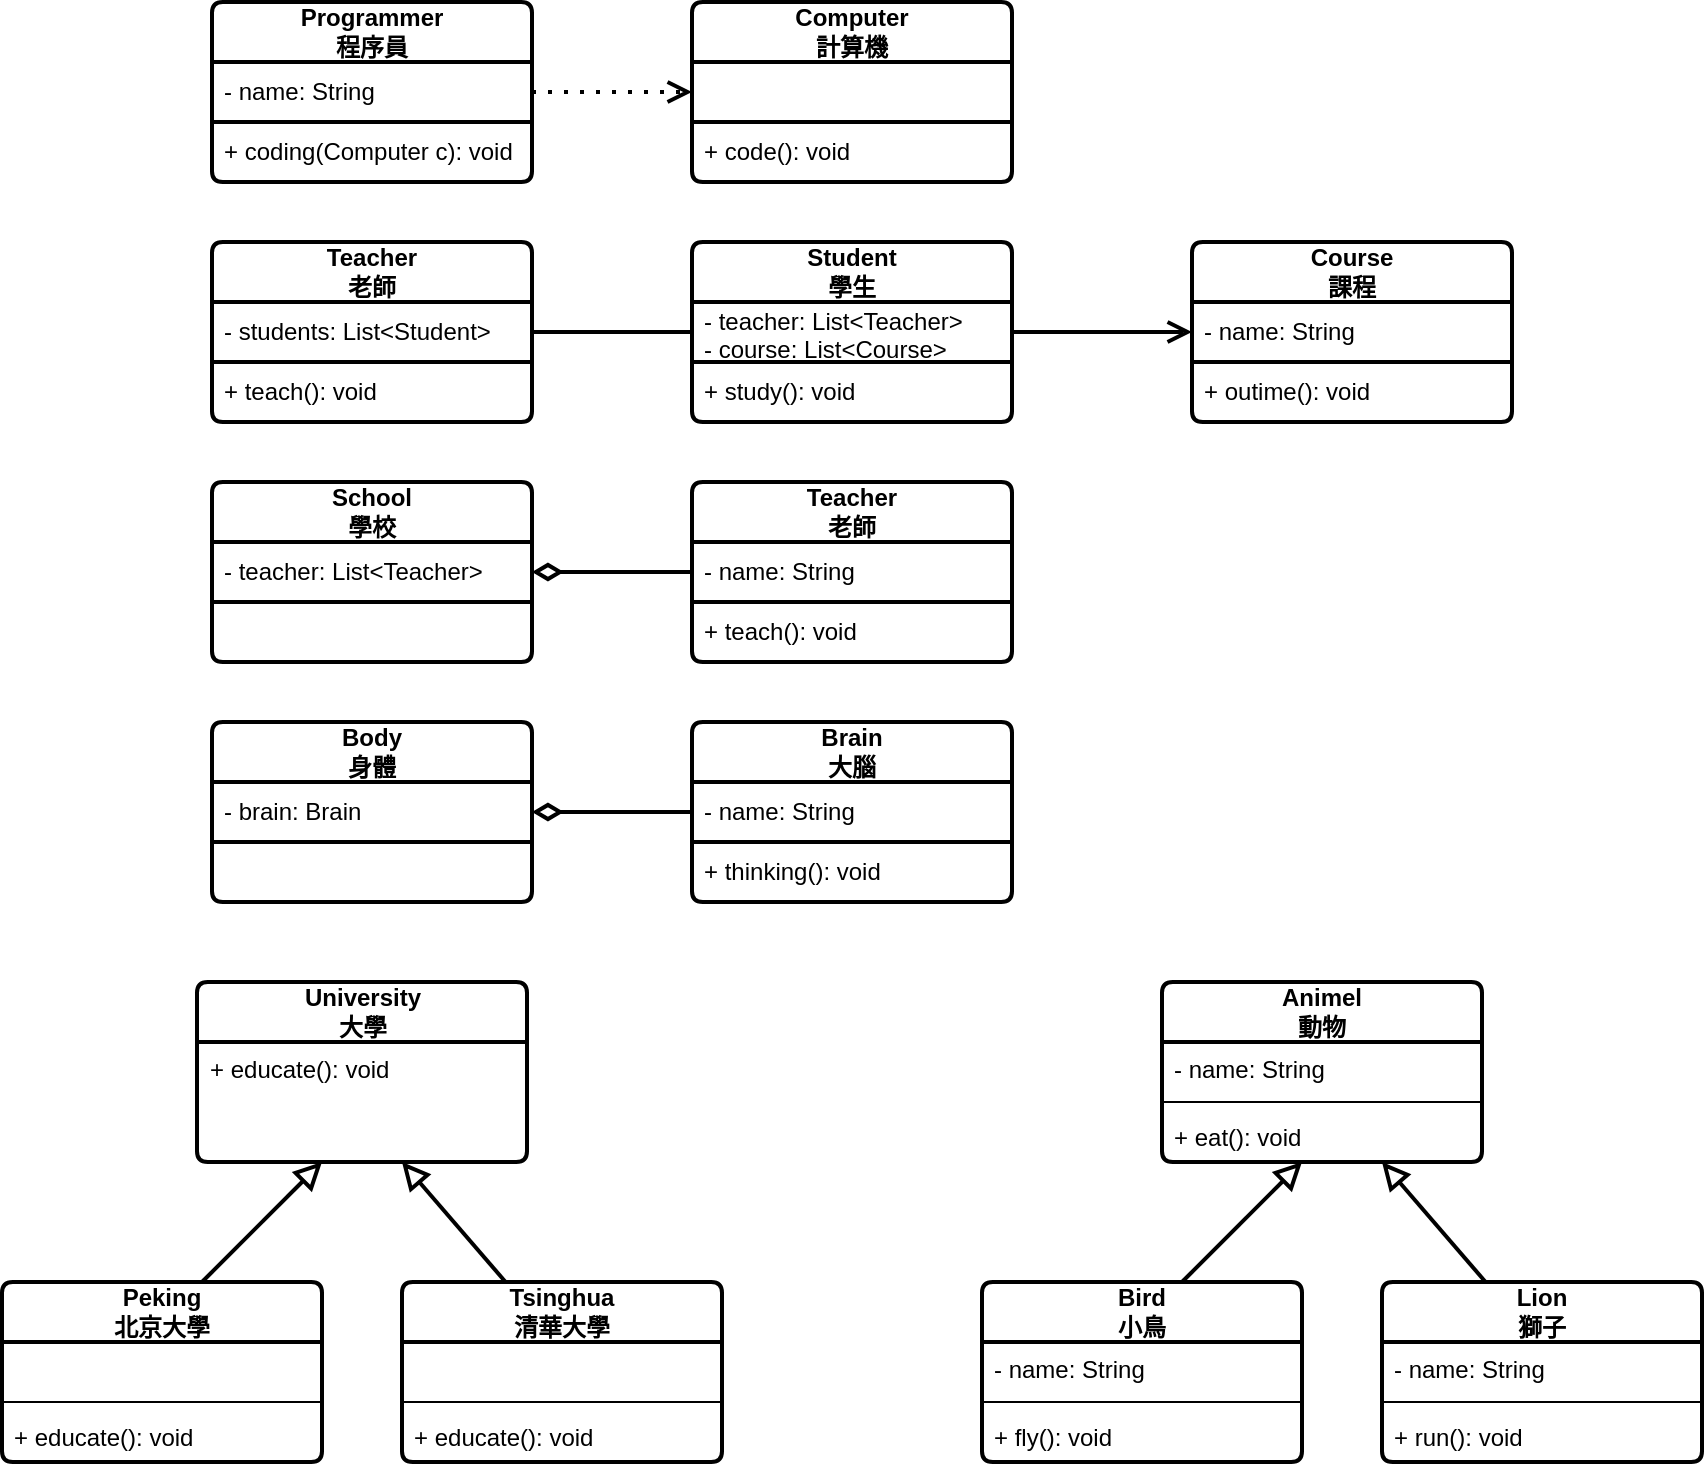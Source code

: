 <mxfile version="22.0.8" type="google">
  <diagram name="第 1 页" id="l3x_ICprN9FgnoriddL1">
    <mxGraphModel grid="1" page="1" gridSize="10" guides="1" tooltips="1" connect="1" arrows="1" fold="1" pageScale="1" pageWidth="827" pageHeight="1169" math="0" shadow="0">
      <root>
        <mxCell id="0" />
        <mxCell id="1" parent="0" />
        <mxCell id="UNrqScu05ABRS7h5AOqg-16" value="&lt;b&gt;Programmer&lt;br&gt;程序員&lt;/b&gt;" style="swimlane;fontStyle=0;childLayout=stackLayout;horizontal=1;startSize=30;horizontalStack=0;resizeParent=1;resizeParentMax=0;resizeLast=0;collapsible=1;marginBottom=0;whiteSpace=wrap;html=1;swimlaneFillColor=none;strokeWidth=2;rounded=1;arcSize=6;" vertex="1" parent="1">
          <mxGeometry x="160" y="-140" width="160" height="90" as="geometry" />
        </mxCell>
        <mxCell id="UNrqScu05ABRS7h5AOqg-17" value="- name: String" style="text;strokeColor=#000000;fillColor=none;align=left;verticalAlign=middle;spacingLeft=4;spacingRight=4;overflow=hidden;points=[[0,0.5],[1,0.5]];portConstraint=eastwest;rotatable=0;whiteSpace=wrap;html=1;strokeWidth=2;" vertex="1" parent="UNrqScu05ABRS7h5AOqg-16">
          <mxGeometry y="30" width="160" height="30" as="geometry" />
        </mxCell>
        <mxCell id="UNrqScu05ABRS7h5AOqg-18" value="+ coding(Computer c): void" style="text;strokeColor=none;fillColor=none;align=left;verticalAlign=middle;spacingLeft=4;spacingRight=4;overflow=hidden;points=[[0,0.5],[1,0.5]];portConstraint=eastwest;rotatable=0;whiteSpace=wrap;html=1;sketch=1;curveFitting=1;jiggle=2;strokeWidth=2;" vertex="1" parent="UNrqScu05ABRS7h5AOqg-16">
          <mxGeometry y="60" width="160" height="30" as="geometry" />
        </mxCell>
        <mxCell id="UNrqScu05ABRS7h5AOqg-21" value="" style="endArrow=open;dashed=1;html=1;dashPattern=1 3;strokeWidth=2;rounded=0;exitX=1;exitY=0.5;exitDx=0;exitDy=0;startArrow=none;startFill=0;endFill=0;entryX=0;entryY=0.5;entryDx=0;entryDy=0;endSize=8;" edge="1" parent="1" source="UNrqScu05ABRS7h5AOqg-17" target="UNrqScu05ABRS7h5AOqg-23">
          <mxGeometry width="50" height="50" relative="1" as="geometry">
            <mxPoint x="570" y="320" as="sourcePoint" />
            <mxPoint x="430" y="285" as="targetPoint" />
          </mxGeometry>
        </mxCell>
        <mxCell id="UNrqScu05ABRS7h5AOqg-22" value="&lt;b&gt;Computer&lt;br&gt;計算機&lt;/b&gt;" style="swimlane;fontStyle=0;childLayout=stackLayout;horizontal=1;startSize=30;horizontalStack=0;resizeParent=1;resizeParentMax=0;resizeLast=0;collapsible=1;marginBottom=0;whiteSpace=wrap;html=1;swimlaneFillColor=none;strokeWidth=2;rounded=1;arcSize=6;" vertex="1" parent="1">
          <mxGeometry x="400" y="-140" width="160" height="90" as="geometry" />
        </mxCell>
        <mxCell id="UNrqScu05ABRS7h5AOqg-23" value="" style="text;strokeColor=#000000;fillColor=none;align=left;verticalAlign=middle;spacingLeft=4;spacingRight=4;overflow=hidden;points=[[0,0.5],[1,0.5]];portConstraint=eastwest;rotatable=0;whiteSpace=wrap;html=1;strokeWidth=2;" vertex="1" parent="UNrqScu05ABRS7h5AOqg-22">
          <mxGeometry y="30" width="160" height="30" as="geometry" />
        </mxCell>
        <mxCell id="UNrqScu05ABRS7h5AOqg-24" value="+ code(): void" style="text;strokeColor=none;fillColor=none;align=left;verticalAlign=middle;spacingLeft=4;spacingRight=4;overflow=hidden;points=[[0,0.5],[1,0.5]];portConstraint=eastwest;rotatable=0;whiteSpace=wrap;html=1;sketch=1;curveFitting=1;jiggle=2;strokeWidth=2;" vertex="1" parent="UNrqScu05ABRS7h5AOqg-22">
          <mxGeometry y="60" width="160" height="30" as="geometry" />
        </mxCell>
        <mxCell id="UNrqScu05ABRS7h5AOqg-25" value="&lt;b&gt;Teacher&lt;br&gt;老師&lt;/b&gt;" style="swimlane;fontStyle=0;childLayout=stackLayout;horizontal=1;startSize=30;horizontalStack=0;resizeParent=1;resizeParentMax=0;resizeLast=0;collapsible=1;marginBottom=0;whiteSpace=wrap;html=1;swimlaneFillColor=none;strokeWidth=2;rounded=1;arcSize=6;" vertex="1" parent="1">
          <mxGeometry x="160" y="-20" width="160" height="90" as="geometry" />
        </mxCell>
        <mxCell id="UNrqScu05ABRS7h5AOqg-26" value="- students: List&amp;lt;Student&amp;gt;" style="text;strokeColor=#000000;fillColor=none;align=left;verticalAlign=middle;spacingLeft=4;spacingRight=4;overflow=hidden;points=[[0,0.5],[1,0.5]];portConstraint=eastwest;rotatable=0;whiteSpace=wrap;html=1;strokeWidth=2;" vertex="1" parent="UNrqScu05ABRS7h5AOqg-25">
          <mxGeometry y="30" width="160" height="30" as="geometry" />
        </mxCell>
        <mxCell id="UNrqScu05ABRS7h5AOqg-27" value="+ teach(): void" style="text;strokeColor=none;fillColor=none;align=left;verticalAlign=middle;spacingLeft=4;spacingRight=4;overflow=hidden;points=[[0,0.5],[1,0.5]];portConstraint=eastwest;rotatable=0;whiteSpace=wrap;html=1;sketch=1;curveFitting=1;jiggle=2;strokeWidth=2;" vertex="1" parent="UNrqScu05ABRS7h5AOqg-25">
          <mxGeometry y="60" width="160" height="30" as="geometry" />
        </mxCell>
        <mxCell id="UNrqScu05ABRS7h5AOqg-28" value="&lt;b&gt;Student&lt;br&gt;學生&lt;/b&gt;" style="swimlane;fontStyle=0;childLayout=stackLayout;horizontal=1;startSize=30;horizontalStack=0;resizeParent=1;resizeParentMax=0;resizeLast=0;collapsible=1;marginBottom=0;whiteSpace=wrap;html=1;swimlaneFillColor=none;strokeWidth=2;rounded=1;arcSize=6;" vertex="1" parent="1">
          <mxGeometry x="400" y="-20" width="160" height="90" as="geometry" />
        </mxCell>
        <mxCell id="UNrqScu05ABRS7h5AOqg-29" value="- teacher: List&amp;lt;Teacher&amp;gt;&lt;br&gt;- course: List&amp;lt;Course&amp;gt;" style="text;strokeColor=#000000;fillColor=none;align=left;verticalAlign=middle;spacingLeft=4;spacingRight=4;overflow=hidden;points=[[0,0.5],[1,0.5]];portConstraint=eastwest;rotatable=0;whiteSpace=wrap;html=1;strokeWidth=2;" vertex="1" parent="UNrqScu05ABRS7h5AOqg-28">
          <mxGeometry y="30" width="160" height="30" as="geometry" />
        </mxCell>
        <mxCell id="UNrqScu05ABRS7h5AOqg-30" value="+ study(): void" style="text;strokeColor=none;fillColor=none;align=left;verticalAlign=middle;spacingLeft=4;spacingRight=4;overflow=hidden;points=[[0,0.5],[1,0.5]];portConstraint=eastwest;rotatable=0;whiteSpace=wrap;html=1;sketch=1;curveFitting=1;jiggle=2;strokeWidth=2;" vertex="1" parent="UNrqScu05ABRS7h5AOqg-28">
          <mxGeometry y="60" width="160" height="30" as="geometry" />
        </mxCell>
        <mxCell id="UNrqScu05ABRS7h5AOqg-31" value="&lt;b&gt;Course&lt;br&gt;課程&lt;/b&gt;" style="swimlane;fontStyle=0;childLayout=stackLayout;horizontal=1;startSize=30;horizontalStack=0;resizeParent=1;resizeParentMax=0;resizeLast=0;collapsible=1;marginBottom=0;whiteSpace=wrap;html=1;swimlaneFillColor=none;strokeWidth=2;rounded=1;arcSize=6;" vertex="1" parent="1">
          <mxGeometry x="650" y="-20" width="160" height="90" as="geometry" />
        </mxCell>
        <mxCell id="UNrqScu05ABRS7h5AOqg-32" value="- name: String" style="text;strokeColor=#000000;fillColor=none;align=left;verticalAlign=middle;spacingLeft=4;spacingRight=4;overflow=hidden;points=[[0,0.5],[1,0.5]];portConstraint=eastwest;rotatable=0;whiteSpace=wrap;html=1;strokeWidth=2;" vertex="1" parent="UNrqScu05ABRS7h5AOqg-31">
          <mxGeometry y="30" width="160" height="30" as="geometry" />
        </mxCell>
        <mxCell id="UNrqScu05ABRS7h5AOqg-33" value="+ outime(): void" style="text;strokeColor=none;fillColor=none;align=left;verticalAlign=middle;spacingLeft=4;spacingRight=4;overflow=hidden;points=[[0,0.5],[1,0.5]];portConstraint=eastwest;rotatable=0;whiteSpace=wrap;html=1;sketch=1;curveFitting=1;jiggle=2;strokeWidth=2;" vertex="1" parent="UNrqScu05ABRS7h5AOqg-31">
          <mxGeometry y="60" width="160" height="30" as="geometry" />
        </mxCell>
        <mxCell id="UNrqScu05ABRS7h5AOqg-34" value="" style="endArrow=none;html=1;rounded=0;exitX=1;exitY=0.5;exitDx=0;exitDy=0;entryX=0;entryY=0.5;entryDx=0;entryDy=0;strokeWidth=2;" edge="1" parent="1" source="UNrqScu05ABRS7h5AOqg-26" target="UNrqScu05ABRS7h5AOqg-29">
          <mxGeometry width="50" height="50" relative="1" as="geometry">
            <mxPoint x="389" y="140" as="sourcePoint" />
            <mxPoint x="439" y="90" as="targetPoint" />
          </mxGeometry>
        </mxCell>
        <mxCell id="UNrqScu05ABRS7h5AOqg-35" value="" style="endArrow=open;html=1;rounded=0;exitX=1;exitY=0.5;exitDx=0;exitDy=0;entryX=0;entryY=0.5;entryDx=0;entryDy=0;endFill=0;strokeWidth=2;endSize=8;" edge="1" parent="1" source="UNrqScu05ABRS7h5AOqg-29" target="UNrqScu05ABRS7h5AOqg-32">
          <mxGeometry width="50" height="50" relative="1" as="geometry">
            <mxPoint x="570" y="110" as="sourcePoint" />
            <mxPoint x="610" y="30" as="targetPoint" />
          </mxGeometry>
        </mxCell>
        <mxCell id="UNrqScu05ABRS7h5AOqg-36" value="" style="endArrow=block;html=1;rounded=0;endFill=0;entryX=0.356;entryY=1.077;entryDx=0;entryDy=0;entryPerimeter=0;exitX=0.625;exitY=0;exitDx=0;exitDy=0;exitPerimeter=0;strokeWidth=2;endSize=9;" edge="1" parent="1" source="Lj5NuJyaeg7QHMJA31J2-17">
          <mxGeometry width="50" height="50" relative="1" as="geometry">
            <mxPoint x="162.28" y="496.9" as="sourcePoint" />
            <mxPoint x="215.0" y="440.002" as="targetPoint" />
            <Array as="points" />
          </mxGeometry>
        </mxCell>
        <mxCell id="Lj5NuJyaeg7QHMJA31J2-16" value="" style="endArrow=block;html=1;rounded=0;endFill=0;entryX=0.356;entryY=1.077;entryDx=0;entryDy=0;entryPerimeter=0;exitX=0.329;exitY=0.011;exitDx=0;exitDy=0;exitPerimeter=0;strokeWidth=2;endSize=9;" edge="1" parent="1" source="Lj5NuJyaeg7QHMJA31J2-21">
          <mxGeometry width="50" height="50" relative="1" as="geometry">
            <mxPoint x="313" y="505.01" as="sourcePoint" />
            <mxPoint x="255" y="440" as="targetPoint" />
            <Array as="points" />
          </mxGeometry>
        </mxCell>
        <mxCell id="Lj5NuJyaeg7QHMJA31J2-17" value="&lt;b&gt;Peking&lt;br&gt;北京大學&lt;/b&gt;" style="swimlane;fontStyle=0;align=center;verticalAlign=middle;childLayout=stackLayout;horizontal=1;startSize=30;horizontalStack=0;resizeParent=1;resizeParentMax=0;resizeLast=0;collapsible=1;marginBottom=0;whiteSpace=wrap;html=1;swimlaneFillColor=none;strokeWidth=2;rounded=1;arcSize=6;" vertex="1" parent="1">
          <mxGeometry x="55" y="500" width="160" height="90" as="geometry" />
        </mxCell>
        <mxCell id="Lj5NuJyaeg7QHMJA31J2-18" value="&amp;nbsp;&amp;nbsp;" style="text;strokeColor=none;fillColor=none;align=left;verticalAlign=top;spacingLeft=4;spacingRight=4;overflow=hidden;rotatable=0;points=[[0,0.5],[1,0.5]];portConstraint=eastwest;whiteSpace=wrap;html=1;" vertex="1" parent="Lj5NuJyaeg7QHMJA31J2-17">
          <mxGeometry y="30" width="160" height="26" as="geometry" />
        </mxCell>
        <mxCell id="Lj5NuJyaeg7QHMJA31J2-19" value="" style="line;strokeWidth=1;fillColor=none;align=left;verticalAlign=middle;spacingTop=-1;spacingLeft=3;spacingRight=3;rotatable=0;labelPosition=right;points=[];portConstraint=eastwest;strokeColor=inherit;" vertex="1" parent="Lj5NuJyaeg7QHMJA31J2-17">
          <mxGeometry y="56" width="160" height="8" as="geometry" />
        </mxCell>
        <mxCell id="Lj5NuJyaeg7QHMJA31J2-20" value="+ educate(): void" style="text;strokeColor=none;fillColor=none;align=left;verticalAlign=top;spacingLeft=4;spacingRight=4;overflow=hidden;rotatable=0;points=[[0,0.5],[1,0.5]];portConstraint=eastwest;whiteSpace=wrap;html=1;" vertex="1" parent="Lj5NuJyaeg7QHMJA31J2-17">
          <mxGeometry y="64" width="160" height="26" as="geometry" />
        </mxCell>
        <mxCell id="Lj5NuJyaeg7QHMJA31J2-21" value="&lt;b&gt;Tsinghua&lt;br&gt;清華大學&lt;/b&gt;" style="swimlane;fontStyle=0;align=center;verticalAlign=middle;childLayout=stackLayout;horizontal=1;startSize=30;horizontalStack=0;resizeParent=1;resizeParentMax=0;resizeLast=0;collapsible=1;marginBottom=0;whiteSpace=wrap;html=1;swimlaneFillColor=none;strokeWidth=2;rounded=1;arcSize=6;" vertex="1" parent="1">
          <mxGeometry x="255" y="500" width="160" height="90" as="geometry" />
        </mxCell>
        <mxCell id="Lj5NuJyaeg7QHMJA31J2-22" value="&amp;nbsp;&amp;nbsp;" style="text;strokeColor=none;fillColor=none;align=left;verticalAlign=top;spacingLeft=4;spacingRight=4;overflow=hidden;rotatable=0;points=[[0,0.5],[1,0.5]];portConstraint=eastwest;whiteSpace=wrap;html=1;" vertex="1" parent="Lj5NuJyaeg7QHMJA31J2-21">
          <mxGeometry y="30" width="160" height="26" as="geometry" />
        </mxCell>
        <mxCell id="Lj5NuJyaeg7QHMJA31J2-23" value="" style="line;strokeWidth=1;fillColor=none;align=left;verticalAlign=middle;spacingTop=-1;spacingLeft=3;spacingRight=3;rotatable=0;labelPosition=right;points=[];portConstraint=eastwest;strokeColor=inherit;" vertex="1" parent="Lj5NuJyaeg7QHMJA31J2-21">
          <mxGeometry y="56" width="160" height="8" as="geometry" />
        </mxCell>
        <mxCell id="Lj5NuJyaeg7QHMJA31J2-24" value="+ educate(): void" style="text;strokeColor=none;fillColor=none;align=left;verticalAlign=top;spacingLeft=4;spacingRight=4;overflow=hidden;rotatable=0;points=[[0,0.5],[1,0.5]];portConstraint=eastwest;whiteSpace=wrap;html=1;" vertex="1" parent="Lj5NuJyaeg7QHMJA31J2-21">
          <mxGeometry y="64" width="160" height="26" as="geometry" />
        </mxCell>
        <mxCell id="Lj5NuJyaeg7QHMJA31J2-25" value="&lt;b&gt;Animel&lt;br&gt;動物&lt;/b&gt;" style="swimlane;fontStyle=0;align=center;verticalAlign=middle;childLayout=stackLayout;horizontal=1;startSize=30;horizontalStack=0;resizeParent=1;resizeParentMax=0;resizeLast=0;collapsible=1;marginBottom=0;whiteSpace=wrap;html=1;swimlaneFillColor=none;strokeWidth=2;rounded=1;arcSize=6;" vertex="1" parent="1">
          <mxGeometry x="635" y="350" width="160" height="90" as="geometry" />
        </mxCell>
        <mxCell id="Lj5NuJyaeg7QHMJA31J2-26" value="- name: String" style="text;strokeColor=none;fillColor=none;align=left;verticalAlign=top;spacingLeft=4;spacingRight=4;overflow=hidden;rotatable=0;points=[[0,0.5],[1,0.5]];portConstraint=eastwest;whiteSpace=wrap;html=1;" vertex="1" parent="Lj5NuJyaeg7QHMJA31J2-25">
          <mxGeometry y="30" width="160" height="26" as="geometry" />
        </mxCell>
        <mxCell id="Lj5NuJyaeg7QHMJA31J2-27" value="" style="line;strokeWidth=1;fillColor=none;align=left;verticalAlign=middle;spacingTop=-1;spacingLeft=3;spacingRight=3;rotatable=0;labelPosition=right;points=[];portConstraint=eastwest;strokeColor=inherit;" vertex="1" parent="Lj5NuJyaeg7QHMJA31J2-25">
          <mxGeometry y="56" width="160" height="8" as="geometry" />
        </mxCell>
        <mxCell id="Lj5NuJyaeg7QHMJA31J2-28" value="+ eat(): void" style="text;strokeColor=none;fillColor=none;align=left;verticalAlign=top;spacingLeft=4;spacingRight=4;overflow=hidden;rotatable=0;points=[[0,0.5],[1,0.5]];portConstraint=eastwest;whiteSpace=wrap;html=1;" vertex="1" parent="Lj5NuJyaeg7QHMJA31J2-25">
          <mxGeometry y="64" width="160" height="26" as="geometry" />
        </mxCell>
        <mxCell id="Lj5NuJyaeg7QHMJA31J2-29" value="" style="endArrow=block;html=1;rounded=0;endFill=0;entryX=0.356;entryY=1.077;entryDx=0;entryDy=0;entryPerimeter=0;exitX=0.625;exitY=0;exitDx=0;exitDy=0;exitPerimeter=0;strokeWidth=2;endSize=9;" edge="1" parent="1" source="Lj5NuJyaeg7QHMJA31J2-31">
          <mxGeometry width="50" height="50" relative="1" as="geometry">
            <mxPoint x="652.28" y="496.9" as="sourcePoint" />
            <mxPoint x="705" y="440.002" as="targetPoint" />
            <Array as="points" />
          </mxGeometry>
        </mxCell>
        <mxCell id="Lj5NuJyaeg7QHMJA31J2-30" value="" style="endArrow=block;html=1;rounded=0;endFill=0;entryX=0.356;entryY=1.077;entryDx=0;entryDy=0;entryPerimeter=0;exitX=0.329;exitY=0.011;exitDx=0;exitDy=0;exitPerimeter=0;strokeWidth=2;endSize=9;" edge="1" parent="1" source="Lj5NuJyaeg7QHMJA31J2-35">
          <mxGeometry width="50" height="50" relative="1" as="geometry">
            <mxPoint x="803" y="505.01" as="sourcePoint" />
            <mxPoint x="745" y="440" as="targetPoint" />
            <Array as="points" />
          </mxGeometry>
        </mxCell>
        <mxCell id="Lj5NuJyaeg7QHMJA31J2-31" value="&lt;b&gt;Bird&lt;br&gt;小鳥&lt;/b&gt;" style="swimlane;fontStyle=0;align=center;verticalAlign=middle;childLayout=stackLayout;horizontal=1;startSize=30;horizontalStack=0;resizeParent=1;resizeParentMax=0;resizeLast=0;collapsible=1;marginBottom=0;whiteSpace=wrap;html=1;swimlaneFillColor=none;strokeWidth=2;rounded=1;arcSize=6;" vertex="1" parent="1">
          <mxGeometry x="545" y="500" width="160" height="90" as="geometry" />
        </mxCell>
        <mxCell id="Lj5NuJyaeg7QHMJA31J2-32" value="- name: String" style="text;strokeColor=none;fillColor=none;align=left;verticalAlign=top;spacingLeft=4;spacingRight=4;overflow=hidden;rotatable=0;points=[[0,0.5],[1,0.5]];portConstraint=eastwest;whiteSpace=wrap;html=1;" vertex="1" parent="Lj5NuJyaeg7QHMJA31J2-31">
          <mxGeometry y="30" width="160" height="26" as="geometry" />
        </mxCell>
        <mxCell id="Lj5NuJyaeg7QHMJA31J2-33" value="" style="line;strokeWidth=1;fillColor=none;align=left;verticalAlign=middle;spacingTop=-1;spacingLeft=3;spacingRight=3;rotatable=0;labelPosition=right;points=[];portConstraint=eastwest;strokeColor=inherit;" vertex="1" parent="Lj5NuJyaeg7QHMJA31J2-31">
          <mxGeometry y="56" width="160" height="8" as="geometry" />
        </mxCell>
        <mxCell id="Lj5NuJyaeg7QHMJA31J2-34" value="+ fly(): void" style="text;strokeColor=none;fillColor=none;align=left;verticalAlign=top;spacingLeft=4;spacingRight=4;overflow=hidden;rotatable=0;points=[[0,0.5],[1,0.5]];portConstraint=eastwest;whiteSpace=wrap;html=1;" vertex="1" parent="Lj5NuJyaeg7QHMJA31J2-31">
          <mxGeometry y="64" width="160" height="26" as="geometry" />
        </mxCell>
        <mxCell id="Lj5NuJyaeg7QHMJA31J2-35" value="&lt;b&gt;Lion&lt;br&gt;獅子&lt;/b&gt;" style="swimlane;fontStyle=0;align=center;verticalAlign=middle;childLayout=stackLayout;horizontal=1;startSize=30;horizontalStack=0;resizeParent=1;resizeParentMax=0;resizeLast=0;collapsible=1;marginBottom=0;whiteSpace=wrap;html=1;swimlaneFillColor=none;strokeWidth=2;rounded=1;arcSize=6;" vertex="1" parent="1">
          <mxGeometry x="745" y="500" width="160" height="90" as="geometry" />
        </mxCell>
        <mxCell id="Lj5NuJyaeg7QHMJA31J2-36" value="- name: String" style="text;strokeColor=none;fillColor=none;align=left;verticalAlign=top;spacingLeft=4;spacingRight=4;overflow=hidden;rotatable=0;points=[[0,0.5],[1,0.5]];portConstraint=eastwest;whiteSpace=wrap;html=1;" vertex="1" parent="Lj5NuJyaeg7QHMJA31J2-35">
          <mxGeometry y="30" width="160" height="26" as="geometry" />
        </mxCell>
        <mxCell id="Lj5NuJyaeg7QHMJA31J2-37" value="" style="line;strokeWidth=1;fillColor=none;align=left;verticalAlign=middle;spacingTop=-1;spacingLeft=3;spacingRight=3;rotatable=0;labelPosition=right;points=[];portConstraint=eastwest;strokeColor=inherit;" vertex="1" parent="Lj5NuJyaeg7QHMJA31J2-35">
          <mxGeometry y="56" width="160" height="8" as="geometry" />
        </mxCell>
        <mxCell id="Lj5NuJyaeg7QHMJA31J2-38" value="+ run(): void" style="text;strokeColor=none;fillColor=none;align=left;verticalAlign=top;spacingLeft=4;spacingRight=4;overflow=hidden;rotatable=0;points=[[0,0.5],[1,0.5]];portConstraint=eastwest;whiteSpace=wrap;html=1;" vertex="1" parent="Lj5NuJyaeg7QHMJA31J2-35">
          <mxGeometry y="64" width="160" height="26" as="geometry" />
        </mxCell>
        <mxCell id="Lj5NuJyaeg7QHMJA31J2-39" value="&lt;b&gt;University&lt;br&gt;大學&lt;/b&gt;" style="swimlane;fontStyle=0;childLayout=stackLayout;horizontal=1;startSize=30;fillColor=default;horizontalStack=0;resizeParent=1;resizeParentMax=0;resizeLast=0;collapsible=1;marginBottom=0;whiteSpace=wrap;html=1;rounded=1;swimlaneLine=1;glass=0;swimlaneFillColor=none;strokeWidth=2;arcSize=6;" vertex="1" parent="1">
          <mxGeometry x="152.5" y="350" width="165" height="90" as="geometry" />
        </mxCell>
        <mxCell id="Lj5NuJyaeg7QHMJA31J2-40" value="+ educate(): void&lt;br&gt;&lt;br&gt;" style="text;strokeColor=none;fillColor=none;align=left;verticalAlign=top;spacingLeft=4;spacingRight=4;overflow=hidden;rotatable=0;points=[[0,0.5],[1,0.5]];portConstraint=eastwest;whiteSpace=wrap;html=1;" vertex="1" parent="Lj5NuJyaeg7QHMJA31J2-39">
          <mxGeometry y="30" width="165" height="60" as="geometry" />
        </mxCell>
        <mxCell id="UNrqScu05ABRS7h5AOqg-39" value="&lt;b&gt;School&lt;br&gt;學校&lt;/b&gt;" style="swimlane;fontStyle=0;childLayout=stackLayout;horizontal=1;startSize=30;horizontalStack=0;resizeParent=1;resizeParentMax=0;resizeLast=0;collapsible=1;marginBottom=0;whiteSpace=wrap;html=1;swimlaneFillColor=none;strokeWidth=2;rounded=1;arcSize=6;" vertex="1" parent="1">
          <mxGeometry x="160" y="100" width="160" height="90" as="geometry" />
        </mxCell>
        <mxCell id="UNrqScu05ABRS7h5AOqg-40" value="- teacher: List&amp;lt;Teacher&amp;gt;" style="text;strokeColor=#000000;fillColor=none;align=left;verticalAlign=middle;spacingLeft=4;spacingRight=4;overflow=hidden;points=[[0,0.5],[1,0.5]];portConstraint=eastwest;rotatable=0;whiteSpace=wrap;html=1;strokeWidth=2;" vertex="1" parent="UNrqScu05ABRS7h5AOqg-39">
          <mxGeometry y="30" width="160" height="30" as="geometry" />
        </mxCell>
        <mxCell id="UNrqScu05ABRS7h5AOqg-41" value="&amp;nbsp;" style="text;strokeColor=none;fillColor=none;align=left;verticalAlign=middle;spacingLeft=4;spacingRight=4;overflow=hidden;points=[[0,0.5],[1,0.5]];portConstraint=eastwest;rotatable=0;whiteSpace=wrap;html=1;sketch=1;curveFitting=1;jiggle=2;strokeWidth=2;" vertex="1" parent="UNrqScu05ABRS7h5AOqg-39">
          <mxGeometry y="60" width="160" height="30" as="geometry" />
        </mxCell>
        <mxCell id="UNrqScu05ABRS7h5AOqg-42" value="&lt;b&gt;Teacher&lt;br&gt;老師&lt;/b&gt;" style="swimlane;fontStyle=0;childLayout=stackLayout;horizontal=1;startSize=30;horizontalStack=0;resizeParent=1;resizeParentMax=0;resizeLast=0;collapsible=1;marginBottom=0;whiteSpace=wrap;html=1;swimlaneFillColor=none;strokeWidth=2;rounded=1;arcSize=6;" vertex="1" parent="1">
          <mxGeometry x="400" y="100" width="160" height="90" as="geometry" />
        </mxCell>
        <mxCell id="UNrqScu05ABRS7h5AOqg-43" value="- name: String" style="text;strokeColor=#000000;fillColor=none;align=left;verticalAlign=middle;spacingLeft=4;spacingRight=4;overflow=hidden;points=[[0,0.5],[1,0.5]];portConstraint=eastwest;rotatable=0;whiteSpace=wrap;html=1;strokeWidth=2;" vertex="1" parent="UNrqScu05ABRS7h5AOqg-42">
          <mxGeometry y="30" width="160" height="30" as="geometry" />
        </mxCell>
        <mxCell id="UNrqScu05ABRS7h5AOqg-44" value="+ teach(): void" style="text;strokeColor=none;fillColor=none;align=left;verticalAlign=middle;spacingLeft=4;spacingRight=4;overflow=hidden;points=[[0,0.5],[1,0.5]];portConstraint=eastwest;rotatable=0;whiteSpace=wrap;html=1;sketch=1;curveFitting=1;jiggle=2;strokeWidth=2;" vertex="1" parent="UNrqScu05ABRS7h5AOqg-42">
          <mxGeometry y="60" width="160" height="30" as="geometry" />
        </mxCell>
        <mxCell id="UNrqScu05ABRS7h5AOqg-45" value="" style="endArrow=diamondThin;html=1;rounded=0;entryX=1;entryY=0.5;entryDx=0;entryDy=0;exitX=0;exitY=0.5;exitDx=0;exitDy=0;endFill=0;startArrow=none;startFill=0;strokeWidth=2;startSize=6;jumpSize=6;endSize=10;" edge="1" parent="1" source="UNrqScu05ABRS7h5AOqg-43" target="UNrqScu05ABRS7h5AOqg-40">
          <mxGeometry width="50" height="50" relative="1" as="geometry">
            <mxPoint x="540" y="110" as="sourcePoint" />
            <mxPoint x="590" y="60" as="targetPoint" />
          </mxGeometry>
        </mxCell>
        <mxCell id="Lj5NuJyaeg7QHMJA31J2-50" value="&lt;b&gt;Body&lt;br&gt;身體&lt;br&gt;&lt;/b&gt;" style="swimlane;fontStyle=0;childLayout=stackLayout;horizontal=1;startSize=30;horizontalStack=0;resizeParent=1;resizeParentMax=0;resizeLast=0;collapsible=1;marginBottom=0;whiteSpace=wrap;html=1;swimlaneFillColor=none;strokeWidth=2;rounded=1;arcSize=6;" vertex="1" parent="1">
          <mxGeometry x="160" y="220" width="160" height="90" as="geometry" />
        </mxCell>
        <mxCell id="Lj5NuJyaeg7QHMJA31J2-51" value="- brain: Brain" style="text;strokeColor=#000000;fillColor=none;align=left;verticalAlign=middle;spacingLeft=4;spacingRight=4;overflow=hidden;points=[[0,0.5],[1,0.5]];portConstraint=eastwest;rotatable=0;whiteSpace=wrap;html=1;strokeWidth=2;" vertex="1" parent="Lj5NuJyaeg7QHMJA31J2-50">
          <mxGeometry y="30" width="160" height="30" as="geometry" />
        </mxCell>
        <mxCell id="Lj5NuJyaeg7QHMJA31J2-52" value="&amp;nbsp;" style="text;strokeColor=none;fillColor=none;align=left;verticalAlign=middle;spacingLeft=4;spacingRight=4;overflow=hidden;points=[[0,0.5],[1,0.5]];portConstraint=eastwest;rotatable=0;whiteSpace=wrap;html=1;sketch=1;curveFitting=1;jiggle=2;strokeWidth=2;" vertex="1" parent="Lj5NuJyaeg7QHMJA31J2-50">
          <mxGeometry y="60" width="160" height="30" as="geometry" />
        </mxCell>
        <mxCell id="Lj5NuJyaeg7QHMJA31J2-53" value="&lt;b&gt;Brain&lt;br&gt;大腦&lt;/b&gt;" style="swimlane;fontStyle=0;childLayout=stackLayout;horizontal=1;startSize=30;horizontalStack=0;resizeParent=1;resizeParentMax=0;resizeLast=0;collapsible=1;marginBottom=0;whiteSpace=wrap;html=1;swimlaneFillColor=none;strokeWidth=2;rounded=1;arcSize=6;" vertex="1" parent="1">
          <mxGeometry x="400" y="220" width="160" height="90" as="geometry" />
        </mxCell>
        <mxCell id="Lj5NuJyaeg7QHMJA31J2-54" value="- name: String" style="text;strokeColor=#000000;fillColor=none;align=left;verticalAlign=middle;spacingLeft=4;spacingRight=4;overflow=hidden;points=[[0,0.5],[1,0.5]];portConstraint=eastwest;rotatable=0;whiteSpace=wrap;html=1;strokeWidth=2;" vertex="1" parent="Lj5NuJyaeg7QHMJA31J2-53">
          <mxGeometry y="30" width="160" height="30" as="geometry" />
        </mxCell>
        <mxCell id="Lj5NuJyaeg7QHMJA31J2-55" value="+ thinking(): void" style="text;strokeColor=none;fillColor=none;align=left;verticalAlign=middle;spacingLeft=4;spacingRight=4;overflow=hidden;points=[[0,0.5],[1,0.5]];portConstraint=eastwest;rotatable=0;whiteSpace=wrap;html=1;sketch=1;curveFitting=1;jiggle=2;strokeWidth=2;" vertex="1" parent="Lj5NuJyaeg7QHMJA31J2-53">
          <mxGeometry y="60" width="160" height="30" as="geometry" />
        </mxCell>
        <mxCell id="Lj5NuJyaeg7QHMJA31J2-56" value="" style="endArrow=diamondThin;html=1;rounded=0;entryX=1;entryY=0.5;entryDx=0;entryDy=0;exitX=0;exitY=0.5;exitDx=0;exitDy=0;endFill=0;startArrow=none;startFill=0;strokeWidth=2;startSize=6;jumpSize=6;endSize=10;" edge="1" parent="1" source="Lj5NuJyaeg7QHMJA31J2-54" target="Lj5NuJyaeg7QHMJA31J2-51">
          <mxGeometry width="50" height="50" relative="1" as="geometry">
            <mxPoint x="540" y="230" as="sourcePoint" />
            <mxPoint x="590" y="180" as="targetPoint" />
          </mxGeometry>
        </mxCell>
      </root>
    </mxGraphModel>
  </diagram>
</mxfile>
